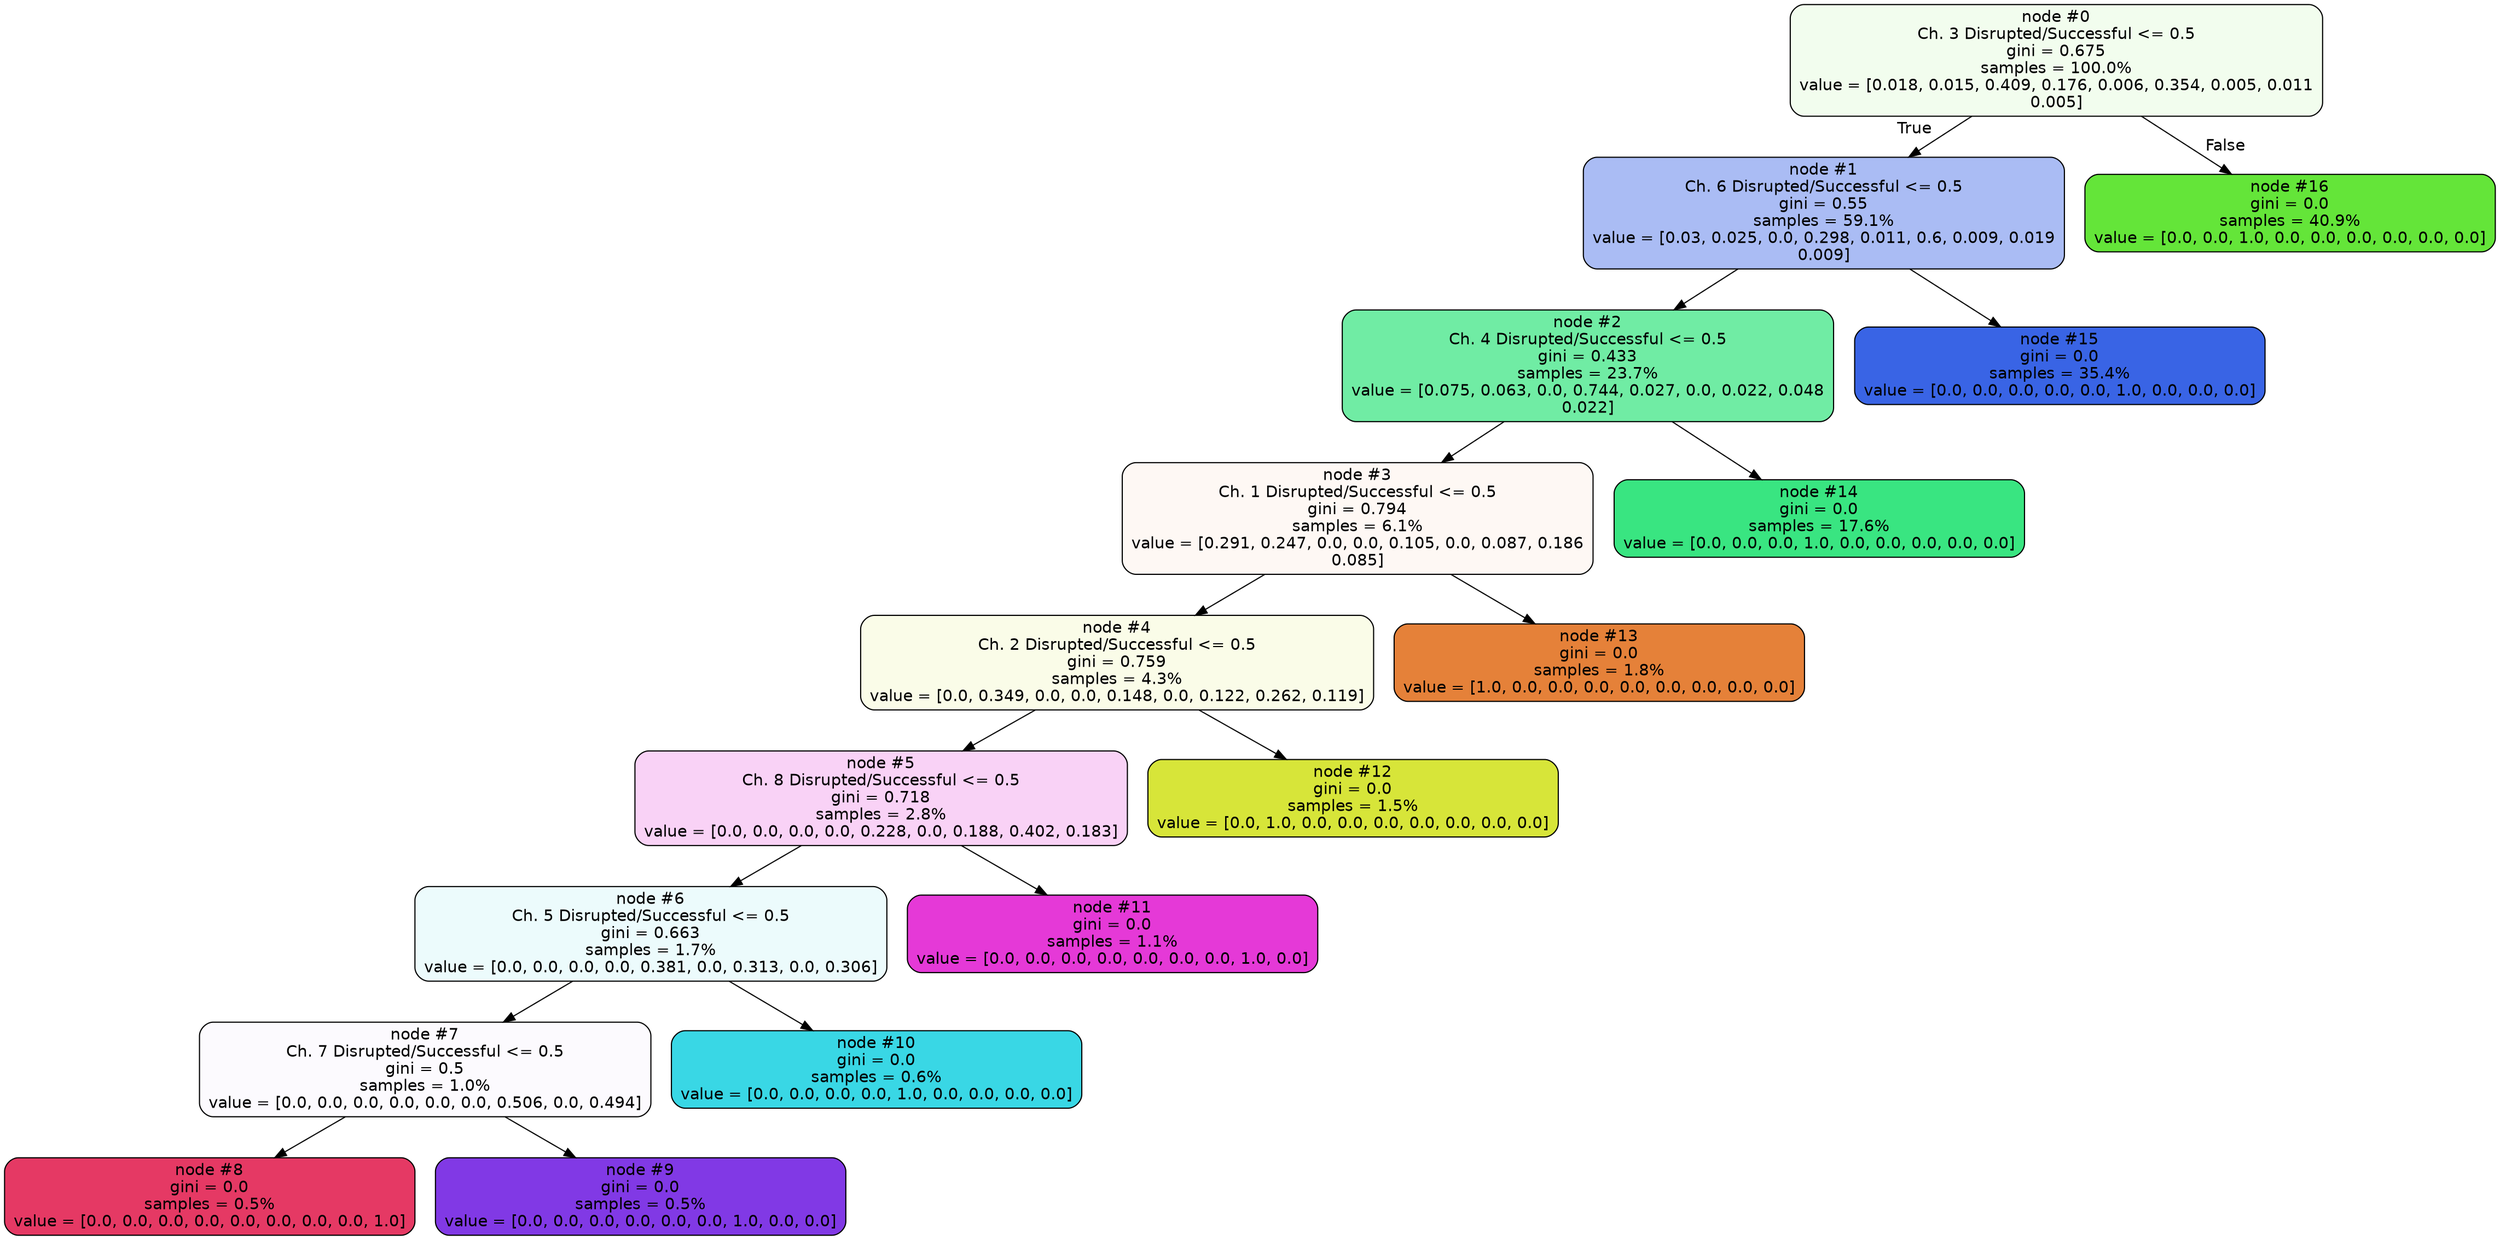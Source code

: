 /*
Copyright 2023 Siavash Barqi Janiar

   Licensed under the Apache License, Version 2.0 (the "License");
   you may not use this file except in compliance with the License.
   You may obtain a copy of the License at

     http://www.apache.org/licenses/LICENSE-2.0

   Unless required by applicable law or agreed to in writing, software
   distributed under the License is distributed on an "AS IS" BASIS,
   WITHOUT WARRANTIES OR CONDITIONS OF ANY KIND, either express or implied.
   See the License for the specific language governing permissions and
   limitations under the License.
*/

digraph Tree {
node [shape=box, style="filled, rounded", color="black", fontname="helvetica"] ;
edge [fontname="helvetica"] ;
0 [label="node #0\nCh. 3 Disrupted/Successful <= 0.5\ngini = 0.675\nsamples = 100.0%\nvalue = [0.018, 0.015, 0.409, 0.176, 0.006, 0.354, 0.005, 0.011\n0.005]", fillcolor="#f2fdee"] ;
1 [label="node #1\nCh. 6 Disrupted/Successful <= 0.5\ngini = 0.55\nsamples = 59.1%\nvalue = [0.03, 0.025, 0.0, 0.298, 0.011, 0.6, 0.009, 0.019\n0.009]", fillcolor="#aabcf4"] ;
0 -> 1 [labeldistance=2.5, labelangle=45, headlabel="True"] ;
2 [label="node #2\nCh. 4 Disrupted/Successful <= 0.5\ngini = 0.433\nsamples = 23.7%\nvalue = [0.075, 0.063, 0.0, 0.744, 0.027, 0.0, 0.022, 0.048\n0.022]", fillcolor="#70eca4"] ;
1 -> 2 ;
3 [label="node #3\nCh. 1 Disrupted/Successful <= 0.5\ngini = 0.794\nsamples = 6.1%\nvalue = [0.291, 0.247, 0.0, 0.0, 0.105, 0.0, 0.087, 0.186\n0.085]", fillcolor="#fef8f4"] ;
2 -> 3 ;
4 [label="node #4\nCh. 2 Disrupted/Successful <= 0.5\ngini = 0.759\nsamples = 4.3%\nvalue = [0.0, 0.349, 0.0, 0.0, 0.148, 0.0, 0.122, 0.262, 0.119]", fillcolor="#fafce8"] ;
3 -> 4 ;
5 [label="node #5\nCh. 8 Disrupted/Successful <= 0.5\ngini = 0.718\nsamples = 2.8%\nvalue = [0.0, 0.0, 0.0, 0.0, 0.228, 0.0, 0.188, 0.402, 0.183]", fillcolor="#f9d2f6"] ;
4 -> 5 ;
6 [label="node #6\nCh. 5 Disrupted/Successful <= 0.5\ngini = 0.663\nsamples = 1.7%\nvalue = [0.0, 0.0, 0.0, 0.0, 0.381, 0.0, 0.313, 0.0, 0.306]", fillcolor="#ecfbfc"] ;
5 -> 6 ;
7 [label="node #7\nCh. 7 Disrupted/Successful <= 0.5\ngini = 0.5\nsamples = 1.0%\nvalue = [0.0, 0.0, 0.0, 0.0, 0.0, 0.0, 0.506, 0.0, 0.494]", fillcolor="#fcfafe"] ;
6 -> 7 ;
8 [label="node #8\ngini = 0.0\nsamples = 0.5%\nvalue = [0.0, 0.0, 0.0, 0.0, 0.0, 0.0, 0.0, 0.0, 1.0]", fillcolor="#e53964"] ;
7 -> 8 ;
9 [label="node #9\ngini = 0.0\nsamples = 0.5%\nvalue = [0.0, 0.0, 0.0, 0.0, 0.0, 0.0, 1.0, 0.0, 0.0]", fillcolor="#8139e5"] ;
7 -> 9 ;
10 [label="node #10\ngini = 0.0\nsamples = 0.6%\nvalue = [0.0, 0.0, 0.0, 0.0, 1.0, 0.0, 0.0, 0.0, 0.0]", fillcolor="#39d7e5"] ;
6 -> 10 ;
11 [label="node #11\ngini = 0.0\nsamples = 1.1%\nvalue = [0.0, 0.0, 0.0, 0.0, 0.0, 0.0, 0.0, 1.0, 0.0]", fillcolor="#e539d7"] ;
5 -> 11 ;
12 [label="node #12\ngini = 0.0\nsamples = 1.5%\nvalue = [0.0, 1.0, 0.0, 0.0, 0.0, 0.0, 0.0, 0.0, 0.0]", fillcolor="#d7e539"] ;
4 -> 12 ;
13 [label="node #13\ngini = 0.0\nsamples = 1.8%\nvalue = [1.0, 0.0, 0.0, 0.0, 0.0, 0.0, 0.0, 0.0, 0.0]", fillcolor="#e58139"] ;
3 -> 13 ;
14 [label="node #14\ngini = 0.0\nsamples = 17.6%\nvalue = [0.0, 0.0, 0.0, 1.0, 0.0, 0.0, 0.0, 0.0, 0.0]", fillcolor="#39e581"] ;
2 -> 14 ;
15 [label="node #15\ngini = 0.0\nsamples = 35.4%\nvalue = [0.0, 0.0, 0.0, 0.0, 0.0, 1.0, 0.0, 0.0, 0.0]", fillcolor="#3964e5"] ;
1 -> 15 ;
16 [label="node #16\ngini = 0.0\nsamples = 40.9%\nvalue = [0.0, 0.0, 1.0, 0.0, 0.0, 0.0, 0.0, 0.0, 0.0]", fillcolor="#64e539"] ;
0 -> 16 [labeldistance=2.5, labelangle=-45, headlabel="False"] ;
}